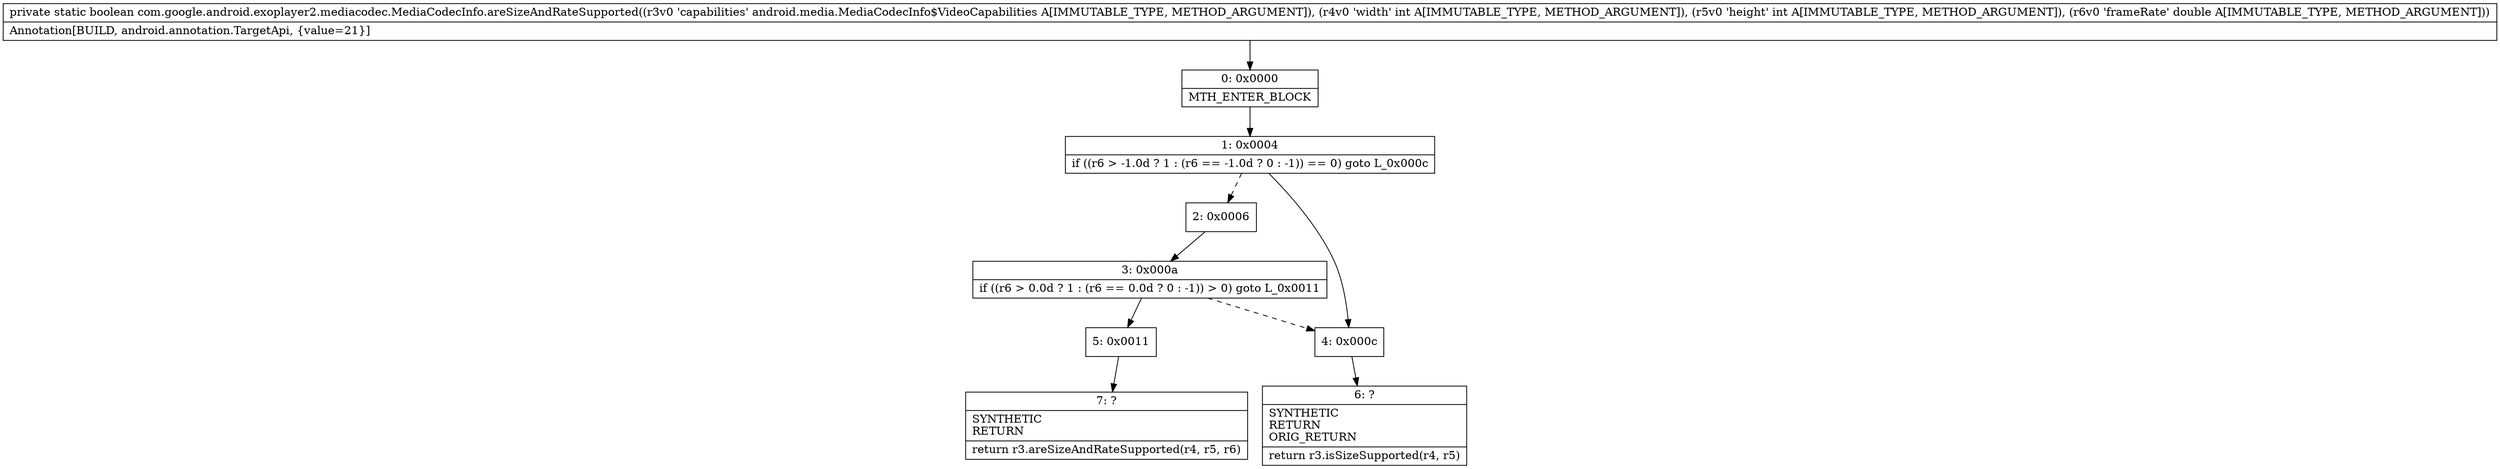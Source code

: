 digraph "CFG forcom.google.android.exoplayer2.mediacodec.MediaCodecInfo.areSizeAndRateSupported(Landroid\/media\/MediaCodecInfo$VideoCapabilities;IID)Z" {
Node_0 [shape=record,label="{0\:\ 0x0000|MTH_ENTER_BLOCK\l}"];
Node_1 [shape=record,label="{1\:\ 0x0004|if ((r6 \> \-1.0d ? 1 : (r6 == \-1.0d ? 0 : \-1)) == 0) goto L_0x000c\l}"];
Node_2 [shape=record,label="{2\:\ 0x0006}"];
Node_3 [shape=record,label="{3\:\ 0x000a|if ((r6 \> 0.0d ? 1 : (r6 == 0.0d ? 0 : \-1)) \> 0) goto L_0x0011\l}"];
Node_4 [shape=record,label="{4\:\ 0x000c}"];
Node_5 [shape=record,label="{5\:\ 0x0011}"];
Node_6 [shape=record,label="{6\:\ ?|SYNTHETIC\lRETURN\lORIG_RETURN\l|return r3.isSizeSupported(r4, r5)\l}"];
Node_7 [shape=record,label="{7\:\ ?|SYNTHETIC\lRETURN\l|return r3.areSizeAndRateSupported(r4, r5, r6)\l}"];
MethodNode[shape=record,label="{private static boolean com.google.android.exoplayer2.mediacodec.MediaCodecInfo.areSizeAndRateSupported((r3v0 'capabilities' android.media.MediaCodecInfo$VideoCapabilities A[IMMUTABLE_TYPE, METHOD_ARGUMENT]), (r4v0 'width' int A[IMMUTABLE_TYPE, METHOD_ARGUMENT]), (r5v0 'height' int A[IMMUTABLE_TYPE, METHOD_ARGUMENT]), (r6v0 'frameRate' double A[IMMUTABLE_TYPE, METHOD_ARGUMENT]))  | Annotation[BUILD, android.annotation.TargetApi, \{value=21\}]\l}"];
MethodNode -> Node_0;
Node_0 -> Node_1;
Node_1 -> Node_2[style=dashed];
Node_1 -> Node_4;
Node_2 -> Node_3;
Node_3 -> Node_4[style=dashed];
Node_3 -> Node_5;
Node_4 -> Node_6;
Node_5 -> Node_7;
}

